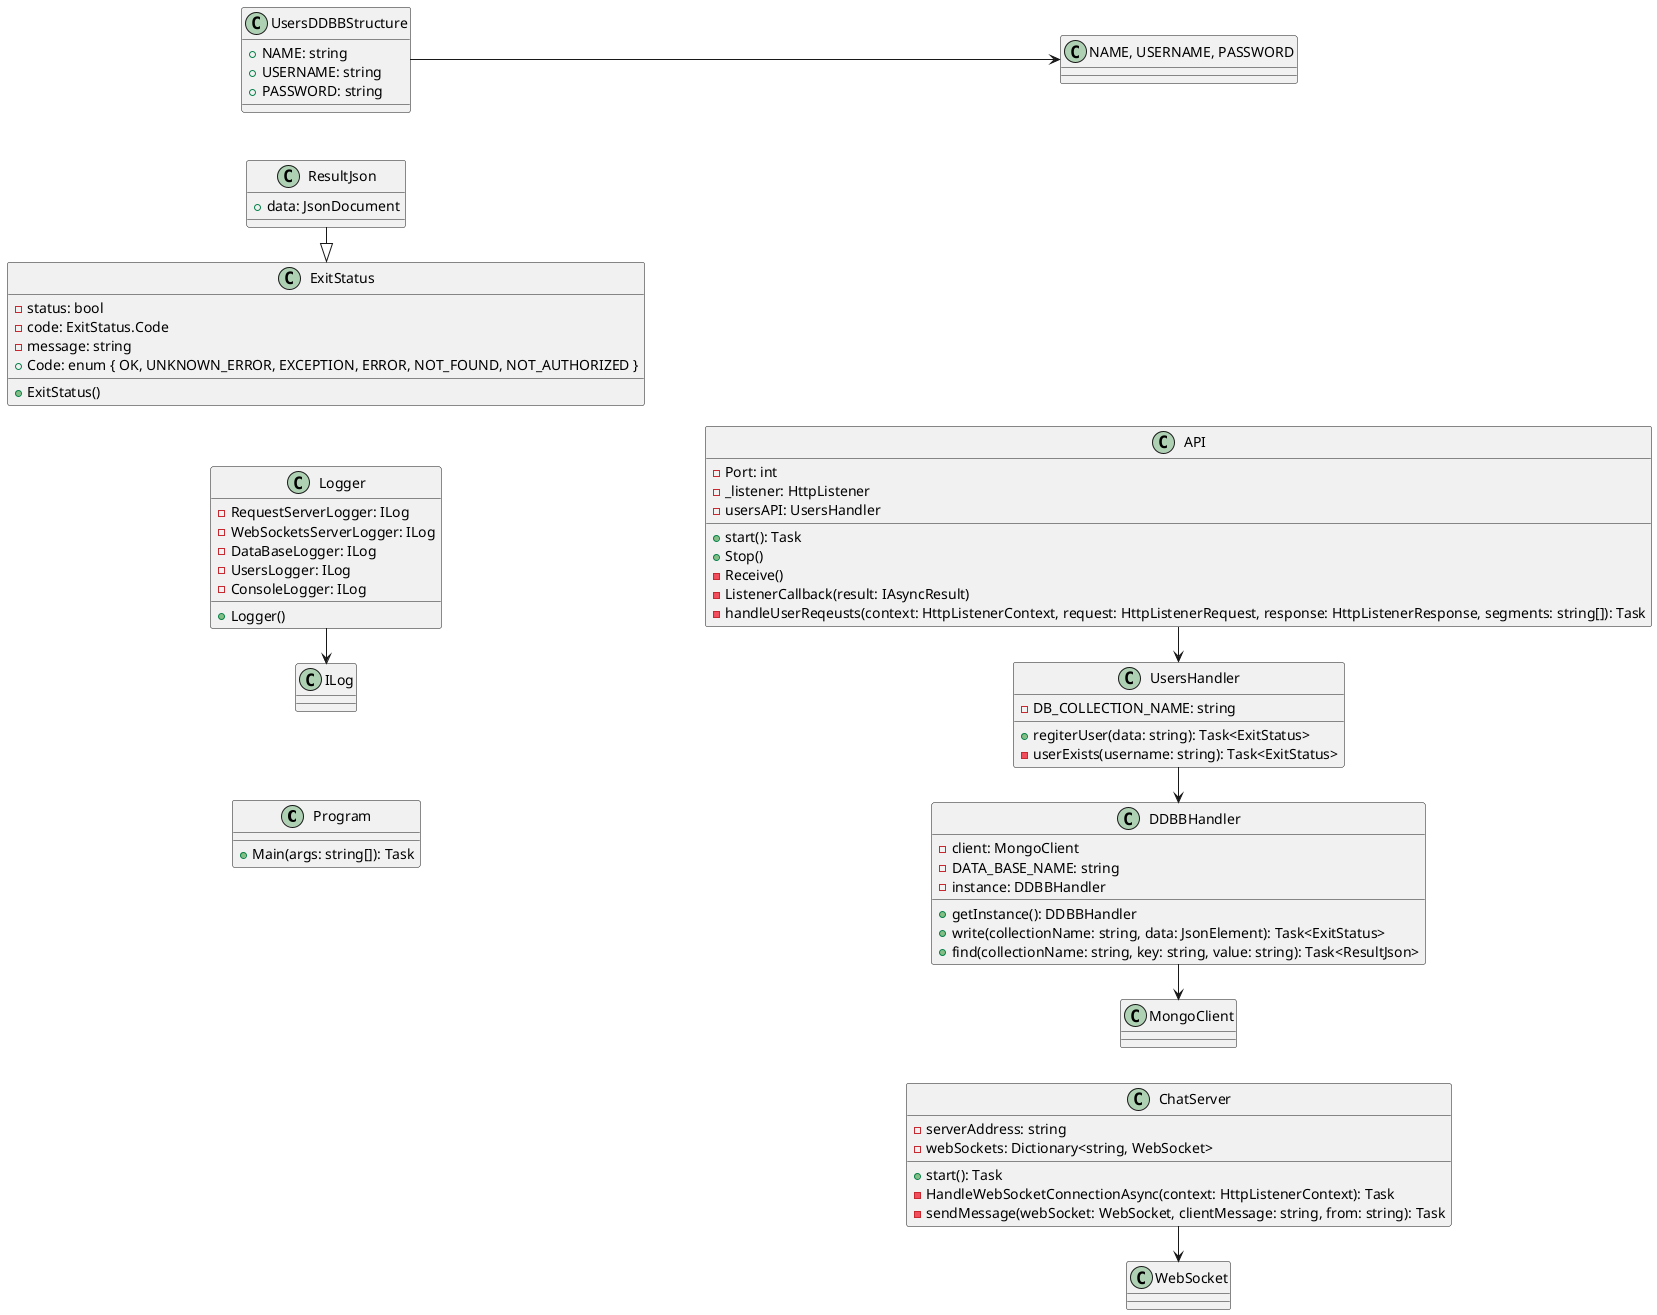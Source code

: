 @startuml
left to right direction

class Program {
    +Main(args: string[]): Task
}

class ExitStatus {
    -status: bool
    -code: ExitStatus.Code
    -message: string
    +ExitStatus()
    +Code: enum { OK, UNKNOWN_ERROR, EXCEPTION, ERROR, NOT_FOUND, NOT_AUTHORIZED }
}

class ResultJson {
    +data: JsonDocument
}

class API {
    -Port: int
    -_listener: HttpListener
    -usersAPI: UsersHandler
    +start(): Task
    +Stop()
    -Receive()
    -ListenerCallback(result: IAsyncResult)
    -handleUserReqeusts(context: HttpListenerContext, request: HttpListenerRequest, response: HttpListenerResponse, segments: string[]): Task
}

class ChatServer {
    -serverAddress: string
    -webSockets: Dictionary<string, WebSocket>
    +start(): Task
    -HandleWebSocketConnectionAsync(context: HttpListenerContext): Task
    -sendMessage(webSocket: WebSocket, clientMessage: string, from: string): Task
}

class UsersHandler {
    -DB_COLLECTION_NAME: string
    +regiterUser(data: string): Task<ExitStatus>
    -userExists(username: string): Task<ExitStatus>
}

class DDBBHandler {
    -client: MongoClient
    -DATA_BASE_NAME: string
    -instance: DDBBHandler
    +getInstance(): DDBBHandler
    +write(collectionName: string, data: JsonElement): Task<ExitStatus>
    +find(collectionName: string, key: string, value: string): Task<ResultJson>
}

class Logger {
    -RequestServerLogger: ILog
    -WebSocketsServerLogger: ILog
    -DataBaseLogger: ILog
    -UsersLogger: ILog
    -ConsoleLogger: ILog
    +Logger()
}

class UsersDDBBStructure {
    +NAME: string
    +USERNAME: string
    +PASSWORD: string
}

' Relacions entre les classes
Program -[hidden]-> API
Program -[hidden]-> ChatServer
API -> UsersHandler
ChatServer -> WebSocket
UsersHandler -> DDBBHandler
DDBBHandler -> MongoClient
Logger -> ILog
UsersDDBBStructure --> "NAME, USERNAME, PASSWORD"
ResultJson -|> ExitStatus

@enduml

